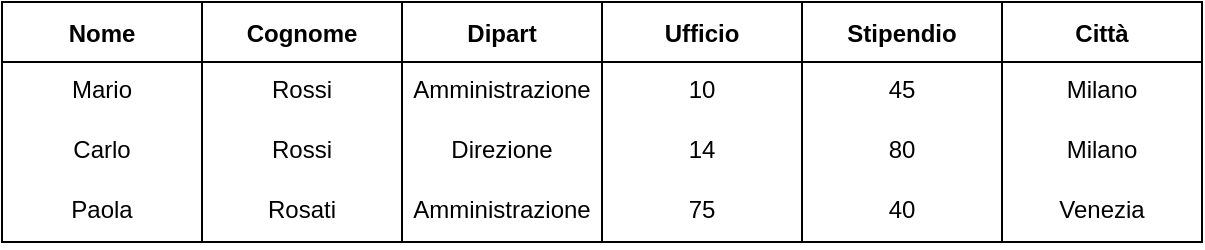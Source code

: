 <mxfile version="20.7.4" type="device"><diagram id="n2tzChIhWR2wru7YtLmf" name="Pagina-1"><mxGraphModel dx="819" dy="482" grid="1" gridSize="10" guides="1" tooltips="1" connect="1" arrows="1" fold="1" page="1" pageScale="1" pageWidth="1169" pageHeight="827" math="0" shadow="0"><root><mxCell id="0"/><mxCell id="1" parent="0"/><mxCell id="PKQ20t5gl7po0gBwH-ja-161" value="Nome" style="swimlane;startSize=30;fontStyle=1" vertex="1" parent="1"><mxGeometry x="40" y="80" width="100" height="120" as="geometry"/></mxCell><mxCell id="PKQ20t5gl7po0gBwH-ja-162" value="Mario" style="text;strokeColor=none;fillColor=none;spacingLeft=4;spacingRight=4;overflow=hidden;rotatable=0;points=[[0,0.5],[1,0.5]];portConstraint=eastwest;fontSize=12;align=center;" vertex="1" parent="PKQ20t5gl7po0gBwH-ja-161"><mxGeometry y="30" width="100" height="30" as="geometry"/></mxCell><mxCell id="PKQ20t5gl7po0gBwH-ja-163" value="Carlo" style="text;strokeColor=none;fillColor=none;spacingLeft=4;spacingRight=4;overflow=hidden;rotatable=0;points=[[0,0.5],[1,0.5]];portConstraint=eastwest;fontSize=12;align=center;" vertex="1" parent="PKQ20t5gl7po0gBwH-ja-161"><mxGeometry y="60" width="100" height="30" as="geometry"/></mxCell><mxCell id="PKQ20t5gl7po0gBwH-ja-165" value="Paola" style="text;strokeColor=none;fillColor=none;spacingLeft=4;spacingRight=4;overflow=hidden;rotatable=0;points=[[0,0.5],[1,0.5]];portConstraint=eastwest;fontSize=12;align=center;" vertex="1" parent="PKQ20t5gl7po0gBwH-ja-161"><mxGeometry y="90" width="100" height="30" as="geometry"/></mxCell><mxCell id="PKQ20t5gl7po0gBwH-ja-229" value="Cognome" style="swimlane;startSize=30;fontStyle=1" vertex="1" parent="1"><mxGeometry x="140" y="80" width="100" height="120" as="geometry"/></mxCell><mxCell id="PKQ20t5gl7po0gBwH-ja-230" value="Rossi" style="text;strokeColor=none;fillColor=none;spacingLeft=4;spacingRight=4;overflow=hidden;rotatable=0;points=[[0,0.5],[1,0.5]];portConstraint=eastwest;fontSize=12;align=center;" vertex="1" parent="PKQ20t5gl7po0gBwH-ja-229"><mxGeometry y="30" width="100" height="30" as="geometry"/></mxCell><mxCell id="PKQ20t5gl7po0gBwH-ja-231" value="Rossi" style="text;strokeColor=none;fillColor=none;spacingLeft=4;spacingRight=4;overflow=hidden;rotatable=0;points=[[0,0.5],[1,0.5]];portConstraint=eastwest;fontSize=12;align=center;" vertex="1" parent="PKQ20t5gl7po0gBwH-ja-229"><mxGeometry y="60" width="100" height="30" as="geometry"/></mxCell><mxCell id="PKQ20t5gl7po0gBwH-ja-233" value="Rosati" style="text;strokeColor=none;fillColor=none;spacingLeft=4;spacingRight=4;overflow=hidden;rotatable=0;points=[[0,0.5],[1,0.5]];portConstraint=eastwest;fontSize=12;align=center;" vertex="1" parent="PKQ20t5gl7po0gBwH-ja-229"><mxGeometry y="90" width="100" height="30" as="geometry"/></mxCell><mxCell id="PKQ20t5gl7po0gBwH-ja-238" value="Dipart" style="swimlane;startSize=30;fontStyle=1" vertex="1" parent="1"><mxGeometry x="240" y="80" width="100" height="120" as="geometry"/></mxCell><mxCell id="PKQ20t5gl7po0gBwH-ja-239" value="Amministrazione" style="text;strokeColor=none;fillColor=none;spacingLeft=4;spacingRight=4;overflow=hidden;rotatable=0;points=[[0,0.5],[1,0.5]];portConstraint=eastwest;fontSize=12;align=center;" vertex="1" parent="PKQ20t5gl7po0gBwH-ja-238"><mxGeometry y="30" width="100" height="30" as="geometry"/></mxCell><mxCell id="PKQ20t5gl7po0gBwH-ja-240" value="Direzione" style="text;strokeColor=none;fillColor=none;spacingLeft=4;spacingRight=4;overflow=hidden;rotatable=0;points=[[0,0.5],[1,0.5]];portConstraint=eastwest;fontSize=12;align=center;" vertex="1" parent="PKQ20t5gl7po0gBwH-ja-238"><mxGeometry y="60" width="100" height="30" as="geometry"/></mxCell><mxCell id="PKQ20t5gl7po0gBwH-ja-241" value="Amministrazione" style="text;strokeColor=none;fillColor=none;spacingLeft=4;spacingRight=4;overflow=hidden;rotatable=0;points=[[0,0.5],[1,0.5]];portConstraint=eastwest;fontSize=12;align=center;" vertex="1" parent="PKQ20t5gl7po0gBwH-ja-238"><mxGeometry y="90" width="100" height="30" as="geometry"/></mxCell><mxCell id="PKQ20t5gl7po0gBwH-ja-244" value="Ufficio" style="swimlane;startSize=30;fontStyle=1" vertex="1" parent="1"><mxGeometry x="340" y="80" width="100" height="120" as="geometry"/></mxCell><mxCell id="PKQ20t5gl7po0gBwH-ja-245" value="10" style="text;strokeColor=none;fillColor=none;spacingLeft=4;spacingRight=4;overflow=hidden;rotatable=0;points=[[0,0.5],[1,0.5]];portConstraint=eastwest;fontSize=12;align=center;" vertex="1" parent="PKQ20t5gl7po0gBwH-ja-244"><mxGeometry y="30" width="100" height="30" as="geometry"/></mxCell><mxCell id="PKQ20t5gl7po0gBwH-ja-246" value="14" style="text;strokeColor=none;fillColor=none;spacingLeft=4;spacingRight=4;overflow=hidden;rotatable=0;points=[[0,0.5],[1,0.5]];portConstraint=eastwest;fontSize=12;align=center;" vertex="1" parent="PKQ20t5gl7po0gBwH-ja-244"><mxGeometry y="60" width="100" height="30" as="geometry"/></mxCell><mxCell id="PKQ20t5gl7po0gBwH-ja-247" value="75" style="text;strokeColor=none;fillColor=none;spacingLeft=4;spacingRight=4;overflow=hidden;rotatable=0;points=[[0,0.5],[1,0.5]];portConstraint=eastwest;fontSize=12;align=center;" vertex="1" parent="PKQ20t5gl7po0gBwH-ja-244"><mxGeometry y="90" width="100" height="30" as="geometry"/></mxCell><mxCell id="PKQ20t5gl7po0gBwH-ja-250" value="Stipendio" style="swimlane;startSize=30;fontStyle=1" vertex="1" parent="1"><mxGeometry x="440" y="80" width="100" height="120" as="geometry"/></mxCell><mxCell id="PKQ20t5gl7po0gBwH-ja-251" value="45" style="text;strokeColor=none;fillColor=none;spacingLeft=4;spacingRight=4;overflow=hidden;rotatable=0;points=[[0,0.5],[1,0.5]];portConstraint=eastwest;fontSize=12;align=center;" vertex="1" parent="PKQ20t5gl7po0gBwH-ja-250"><mxGeometry y="30" width="100" height="30" as="geometry"/></mxCell><mxCell id="PKQ20t5gl7po0gBwH-ja-252" value="80" style="text;strokeColor=none;fillColor=none;spacingLeft=4;spacingRight=4;overflow=hidden;rotatable=0;points=[[0,0.5],[1,0.5]];portConstraint=eastwest;fontSize=12;align=center;" vertex="1" parent="PKQ20t5gl7po0gBwH-ja-250"><mxGeometry y="60" width="100" height="30" as="geometry"/></mxCell><mxCell id="PKQ20t5gl7po0gBwH-ja-253" value="40" style="text;strokeColor=none;fillColor=none;spacingLeft=4;spacingRight=4;overflow=hidden;rotatable=0;points=[[0,0.5],[1,0.5]];portConstraint=eastwest;fontSize=12;align=center;" vertex="1" parent="PKQ20t5gl7po0gBwH-ja-250"><mxGeometry y="90" width="100" height="30" as="geometry"/></mxCell><mxCell id="PKQ20t5gl7po0gBwH-ja-256" value="Città" style="swimlane;startSize=30;fontStyle=1" vertex="1" parent="1"><mxGeometry x="540" y="80" width="100" height="120" as="geometry"/></mxCell><mxCell id="PKQ20t5gl7po0gBwH-ja-257" value="Milano" style="text;strokeColor=none;fillColor=none;spacingLeft=4;spacingRight=4;overflow=hidden;rotatable=0;points=[[0,0.5],[1,0.5]];portConstraint=eastwest;fontSize=12;align=center;" vertex="1" parent="PKQ20t5gl7po0gBwH-ja-256"><mxGeometry y="30" width="100" height="30" as="geometry"/></mxCell><mxCell id="PKQ20t5gl7po0gBwH-ja-258" value="Milano" style="text;strokeColor=none;fillColor=none;spacingLeft=4;spacingRight=4;overflow=hidden;rotatable=0;points=[[0,0.5],[1,0.5]];portConstraint=eastwest;fontSize=12;align=center;" vertex="1" parent="PKQ20t5gl7po0gBwH-ja-256"><mxGeometry y="60" width="100" height="30" as="geometry"/></mxCell><mxCell id="PKQ20t5gl7po0gBwH-ja-259" value="Venezia" style="text;strokeColor=none;fillColor=none;spacingLeft=4;spacingRight=4;overflow=hidden;rotatable=0;points=[[0,0.5],[1,0.5]];portConstraint=eastwest;fontSize=12;align=center;" vertex="1" parent="PKQ20t5gl7po0gBwH-ja-256"><mxGeometry y="90" width="100" height="30" as="geometry"/></mxCell></root></mxGraphModel></diagram></mxfile>
